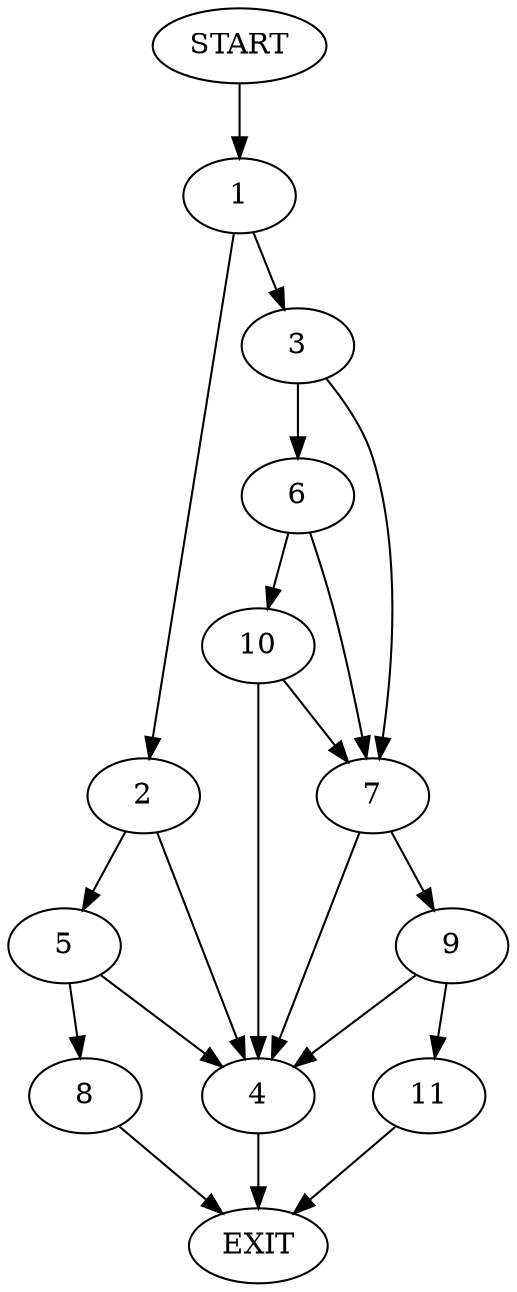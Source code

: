 digraph {
0 [label="START"]
12 [label="EXIT"]
0 -> 1
1 -> 2
1 -> 3
2 -> 4
2 -> 5
3 -> 6
3 -> 7
5 -> 4
5 -> 8
4 -> 12
8 -> 12
7 -> 4
7 -> 9
6 -> 7
6 -> 10
10 -> 4
10 -> 7
9 -> 4
9 -> 11
11 -> 12
}
